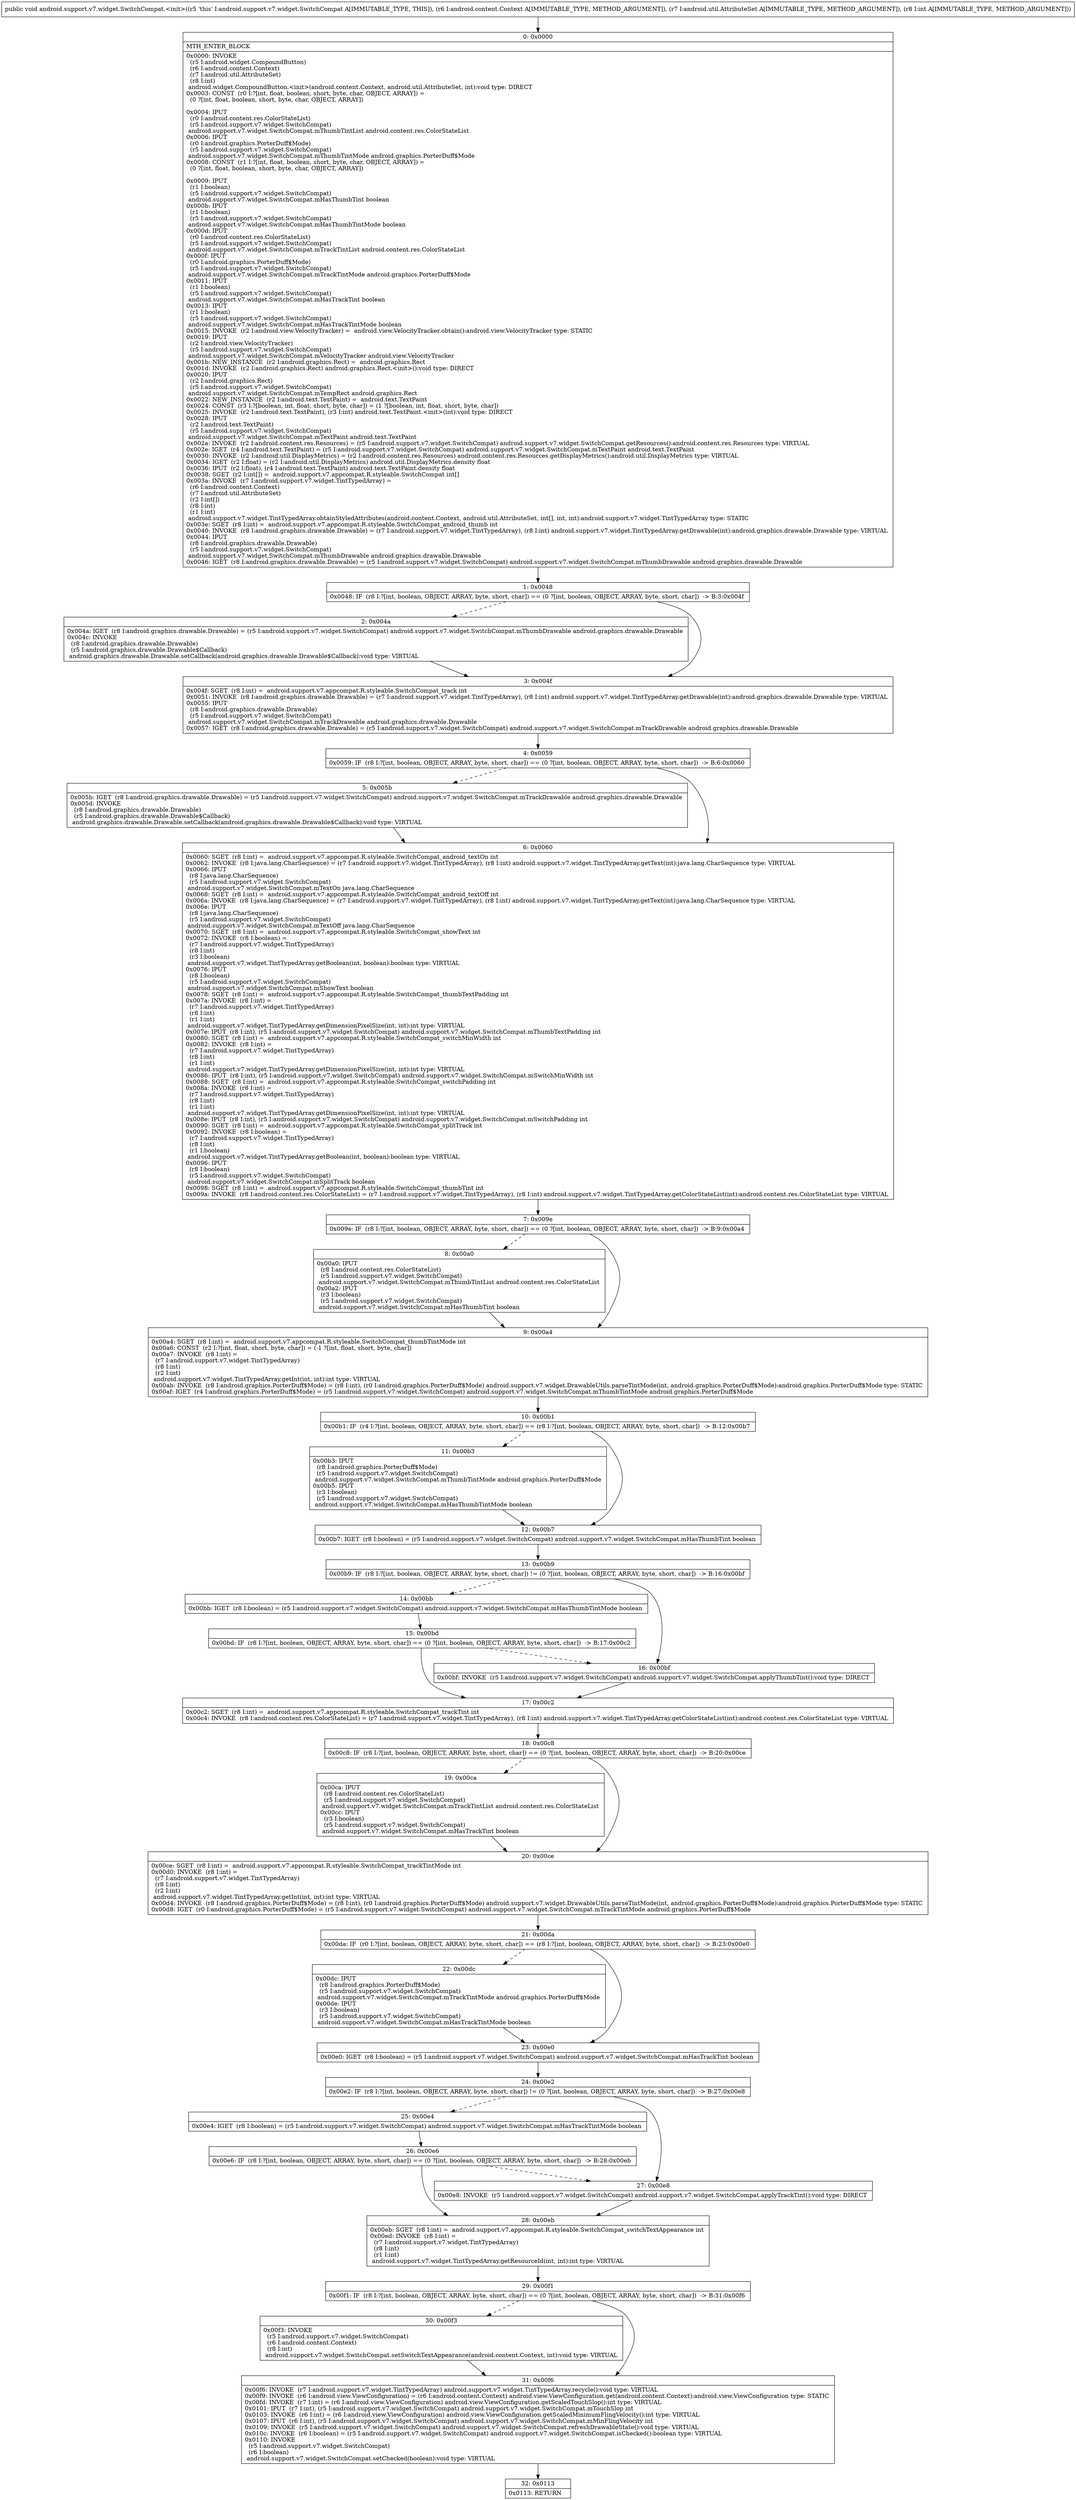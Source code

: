 digraph "CFG forandroid.support.v7.widget.SwitchCompat.\<init\>(Landroid\/content\/Context;Landroid\/util\/AttributeSet;I)V" {
Node_0 [shape=record,label="{0\:\ 0x0000|MTH_ENTER_BLOCK\l|0x0000: INVOKE  \l  (r5 I:android.widget.CompoundButton)\l  (r6 I:android.content.Context)\l  (r7 I:android.util.AttributeSet)\l  (r8 I:int)\l android.widget.CompoundButton.\<init\>(android.content.Context, android.util.AttributeSet, int):void type: DIRECT \l0x0003: CONST  (r0 I:?[int, float, boolean, short, byte, char, OBJECT, ARRAY]) = \l  (0 ?[int, float, boolean, short, byte, char, OBJECT, ARRAY])\l \l0x0004: IPUT  \l  (r0 I:android.content.res.ColorStateList)\l  (r5 I:android.support.v7.widget.SwitchCompat)\l android.support.v7.widget.SwitchCompat.mThumbTintList android.content.res.ColorStateList \l0x0006: IPUT  \l  (r0 I:android.graphics.PorterDuff$Mode)\l  (r5 I:android.support.v7.widget.SwitchCompat)\l android.support.v7.widget.SwitchCompat.mThumbTintMode android.graphics.PorterDuff$Mode \l0x0008: CONST  (r1 I:?[int, float, boolean, short, byte, char, OBJECT, ARRAY]) = \l  (0 ?[int, float, boolean, short, byte, char, OBJECT, ARRAY])\l \l0x0009: IPUT  \l  (r1 I:boolean)\l  (r5 I:android.support.v7.widget.SwitchCompat)\l android.support.v7.widget.SwitchCompat.mHasThumbTint boolean \l0x000b: IPUT  \l  (r1 I:boolean)\l  (r5 I:android.support.v7.widget.SwitchCompat)\l android.support.v7.widget.SwitchCompat.mHasThumbTintMode boolean \l0x000d: IPUT  \l  (r0 I:android.content.res.ColorStateList)\l  (r5 I:android.support.v7.widget.SwitchCompat)\l android.support.v7.widget.SwitchCompat.mTrackTintList android.content.res.ColorStateList \l0x000f: IPUT  \l  (r0 I:android.graphics.PorterDuff$Mode)\l  (r5 I:android.support.v7.widget.SwitchCompat)\l android.support.v7.widget.SwitchCompat.mTrackTintMode android.graphics.PorterDuff$Mode \l0x0011: IPUT  \l  (r1 I:boolean)\l  (r5 I:android.support.v7.widget.SwitchCompat)\l android.support.v7.widget.SwitchCompat.mHasTrackTint boolean \l0x0013: IPUT  \l  (r1 I:boolean)\l  (r5 I:android.support.v7.widget.SwitchCompat)\l android.support.v7.widget.SwitchCompat.mHasTrackTintMode boolean \l0x0015: INVOKE  (r2 I:android.view.VelocityTracker) =  android.view.VelocityTracker.obtain():android.view.VelocityTracker type: STATIC \l0x0019: IPUT  \l  (r2 I:android.view.VelocityTracker)\l  (r5 I:android.support.v7.widget.SwitchCompat)\l android.support.v7.widget.SwitchCompat.mVelocityTracker android.view.VelocityTracker \l0x001b: NEW_INSTANCE  (r2 I:android.graphics.Rect) =  android.graphics.Rect \l0x001d: INVOKE  (r2 I:android.graphics.Rect) android.graphics.Rect.\<init\>():void type: DIRECT \l0x0020: IPUT  \l  (r2 I:android.graphics.Rect)\l  (r5 I:android.support.v7.widget.SwitchCompat)\l android.support.v7.widget.SwitchCompat.mTempRect android.graphics.Rect \l0x0022: NEW_INSTANCE  (r2 I:android.text.TextPaint) =  android.text.TextPaint \l0x0024: CONST  (r3 I:?[boolean, int, float, short, byte, char]) = (1 ?[boolean, int, float, short, byte, char]) \l0x0025: INVOKE  (r2 I:android.text.TextPaint), (r3 I:int) android.text.TextPaint.\<init\>(int):void type: DIRECT \l0x0028: IPUT  \l  (r2 I:android.text.TextPaint)\l  (r5 I:android.support.v7.widget.SwitchCompat)\l android.support.v7.widget.SwitchCompat.mTextPaint android.text.TextPaint \l0x002a: INVOKE  (r2 I:android.content.res.Resources) = (r5 I:android.support.v7.widget.SwitchCompat) android.support.v7.widget.SwitchCompat.getResources():android.content.res.Resources type: VIRTUAL \l0x002e: IGET  (r4 I:android.text.TextPaint) = (r5 I:android.support.v7.widget.SwitchCompat) android.support.v7.widget.SwitchCompat.mTextPaint android.text.TextPaint \l0x0030: INVOKE  (r2 I:android.util.DisplayMetrics) = (r2 I:android.content.res.Resources) android.content.res.Resources.getDisplayMetrics():android.util.DisplayMetrics type: VIRTUAL \l0x0034: IGET  (r2 I:float) = (r2 I:android.util.DisplayMetrics) android.util.DisplayMetrics.density float \l0x0036: IPUT  (r2 I:float), (r4 I:android.text.TextPaint) android.text.TextPaint.density float \l0x0038: SGET  (r2 I:int[]) =  android.support.v7.appcompat.R.styleable.SwitchCompat int[] \l0x003a: INVOKE  (r7 I:android.support.v7.widget.TintTypedArray) = \l  (r6 I:android.content.Context)\l  (r7 I:android.util.AttributeSet)\l  (r2 I:int[])\l  (r8 I:int)\l  (r1 I:int)\l android.support.v7.widget.TintTypedArray.obtainStyledAttributes(android.content.Context, android.util.AttributeSet, int[], int, int):android.support.v7.widget.TintTypedArray type: STATIC \l0x003e: SGET  (r8 I:int) =  android.support.v7.appcompat.R.styleable.SwitchCompat_android_thumb int \l0x0040: INVOKE  (r8 I:android.graphics.drawable.Drawable) = (r7 I:android.support.v7.widget.TintTypedArray), (r8 I:int) android.support.v7.widget.TintTypedArray.getDrawable(int):android.graphics.drawable.Drawable type: VIRTUAL \l0x0044: IPUT  \l  (r8 I:android.graphics.drawable.Drawable)\l  (r5 I:android.support.v7.widget.SwitchCompat)\l android.support.v7.widget.SwitchCompat.mThumbDrawable android.graphics.drawable.Drawable \l0x0046: IGET  (r8 I:android.graphics.drawable.Drawable) = (r5 I:android.support.v7.widget.SwitchCompat) android.support.v7.widget.SwitchCompat.mThumbDrawable android.graphics.drawable.Drawable \l}"];
Node_1 [shape=record,label="{1\:\ 0x0048|0x0048: IF  (r8 I:?[int, boolean, OBJECT, ARRAY, byte, short, char]) == (0 ?[int, boolean, OBJECT, ARRAY, byte, short, char])  \-\> B:3:0x004f \l}"];
Node_2 [shape=record,label="{2\:\ 0x004a|0x004a: IGET  (r8 I:android.graphics.drawable.Drawable) = (r5 I:android.support.v7.widget.SwitchCompat) android.support.v7.widget.SwitchCompat.mThumbDrawable android.graphics.drawable.Drawable \l0x004c: INVOKE  \l  (r8 I:android.graphics.drawable.Drawable)\l  (r5 I:android.graphics.drawable.Drawable$Callback)\l android.graphics.drawable.Drawable.setCallback(android.graphics.drawable.Drawable$Callback):void type: VIRTUAL \l}"];
Node_3 [shape=record,label="{3\:\ 0x004f|0x004f: SGET  (r8 I:int) =  android.support.v7.appcompat.R.styleable.SwitchCompat_track int \l0x0051: INVOKE  (r8 I:android.graphics.drawable.Drawable) = (r7 I:android.support.v7.widget.TintTypedArray), (r8 I:int) android.support.v7.widget.TintTypedArray.getDrawable(int):android.graphics.drawable.Drawable type: VIRTUAL \l0x0055: IPUT  \l  (r8 I:android.graphics.drawable.Drawable)\l  (r5 I:android.support.v7.widget.SwitchCompat)\l android.support.v7.widget.SwitchCompat.mTrackDrawable android.graphics.drawable.Drawable \l0x0057: IGET  (r8 I:android.graphics.drawable.Drawable) = (r5 I:android.support.v7.widget.SwitchCompat) android.support.v7.widget.SwitchCompat.mTrackDrawable android.graphics.drawable.Drawable \l}"];
Node_4 [shape=record,label="{4\:\ 0x0059|0x0059: IF  (r8 I:?[int, boolean, OBJECT, ARRAY, byte, short, char]) == (0 ?[int, boolean, OBJECT, ARRAY, byte, short, char])  \-\> B:6:0x0060 \l}"];
Node_5 [shape=record,label="{5\:\ 0x005b|0x005b: IGET  (r8 I:android.graphics.drawable.Drawable) = (r5 I:android.support.v7.widget.SwitchCompat) android.support.v7.widget.SwitchCompat.mTrackDrawable android.graphics.drawable.Drawable \l0x005d: INVOKE  \l  (r8 I:android.graphics.drawable.Drawable)\l  (r5 I:android.graphics.drawable.Drawable$Callback)\l android.graphics.drawable.Drawable.setCallback(android.graphics.drawable.Drawable$Callback):void type: VIRTUAL \l}"];
Node_6 [shape=record,label="{6\:\ 0x0060|0x0060: SGET  (r8 I:int) =  android.support.v7.appcompat.R.styleable.SwitchCompat_android_textOn int \l0x0062: INVOKE  (r8 I:java.lang.CharSequence) = (r7 I:android.support.v7.widget.TintTypedArray), (r8 I:int) android.support.v7.widget.TintTypedArray.getText(int):java.lang.CharSequence type: VIRTUAL \l0x0066: IPUT  \l  (r8 I:java.lang.CharSequence)\l  (r5 I:android.support.v7.widget.SwitchCompat)\l android.support.v7.widget.SwitchCompat.mTextOn java.lang.CharSequence \l0x0068: SGET  (r8 I:int) =  android.support.v7.appcompat.R.styleable.SwitchCompat_android_textOff int \l0x006a: INVOKE  (r8 I:java.lang.CharSequence) = (r7 I:android.support.v7.widget.TintTypedArray), (r8 I:int) android.support.v7.widget.TintTypedArray.getText(int):java.lang.CharSequence type: VIRTUAL \l0x006e: IPUT  \l  (r8 I:java.lang.CharSequence)\l  (r5 I:android.support.v7.widget.SwitchCompat)\l android.support.v7.widget.SwitchCompat.mTextOff java.lang.CharSequence \l0x0070: SGET  (r8 I:int) =  android.support.v7.appcompat.R.styleable.SwitchCompat_showText int \l0x0072: INVOKE  (r8 I:boolean) = \l  (r7 I:android.support.v7.widget.TintTypedArray)\l  (r8 I:int)\l  (r3 I:boolean)\l android.support.v7.widget.TintTypedArray.getBoolean(int, boolean):boolean type: VIRTUAL \l0x0076: IPUT  \l  (r8 I:boolean)\l  (r5 I:android.support.v7.widget.SwitchCompat)\l android.support.v7.widget.SwitchCompat.mShowText boolean \l0x0078: SGET  (r8 I:int) =  android.support.v7.appcompat.R.styleable.SwitchCompat_thumbTextPadding int \l0x007a: INVOKE  (r8 I:int) = \l  (r7 I:android.support.v7.widget.TintTypedArray)\l  (r8 I:int)\l  (r1 I:int)\l android.support.v7.widget.TintTypedArray.getDimensionPixelSize(int, int):int type: VIRTUAL \l0x007e: IPUT  (r8 I:int), (r5 I:android.support.v7.widget.SwitchCompat) android.support.v7.widget.SwitchCompat.mThumbTextPadding int \l0x0080: SGET  (r8 I:int) =  android.support.v7.appcompat.R.styleable.SwitchCompat_switchMinWidth int \l0x0082: INVOKE  (r8 I:int) = \l  (r7 I:android.support.v7.widget.TintTypedArray)\l  (r8 I:int)\l  (r1 I:int)\l android.support.v7.widget.TintTypedArray.getDimensionPixelSize(int, int):int type: VIRTUAL \l0x0086: IPUT  (r8 I:int), (r5 I:android.support.v7.widget.SwitchCompat) android.support.v7.widget.SwitchCompat.mSwitchMinWidth int \l0x0088: SGET  (r8 I:int) =  android.support.v7.appcompat.R.styleable.SwitchCompat_switchPadding int \l0x008a: INVOKE  (r8 I:int) = \l  (r7 I:android.support.v7.widget.TintTypedArray)\l  (r8 I:int)\l  (r1 I:int)\l android.support.v7.widget.TintTypedArray.getDimensionPixelSize(int, int):int type: VIRTUAL \l0x008e: IPUT  (r8 I:int), (r5 I:android.support.v7.widget.SwitchCompat) android.support.v7.widget.SwitchCompat.mSwitchPadding int \l0x0090: SGET  (r8 I:int) =  android.support.v7.appcompat.R.styleable.SwitchCompat_splitTrack int \l0x0092: INVOKE  (r8 I:boolean) = \l  (r7 I:android.support.v7.widget.TintTypedArray)\l  (r8 I:int)\l  (r1 I:boolean)\l android.support.v7.widget.TintTypedArray.getBoolean(int, boolean):boolean type: VIRTUAL \l0x0096: IPUT  \l  (r8 I:boolean)\l  (r5 I:android.support.v7.widget.SwitchCompat)\l android.support.v7.widget.SwitchCompat.mSplitTrack boolean \l0x0098: SGET  (r8 I:int) =  android.support.v7.appcompat.R.styleable.SwitchCompat_thumbTint int \l0x009a: INVOKE  (r8 I:android.content.res.ColorStateList) = (r7 I:android.support.v7.widget.TintTypedArray), (r8 I:int) android.support.v7.widget.TintTypedArray.getColorStateList(int):android.content.res.ColorStateList type: VIRTUAL \l}"];
Node_7 [shape=record,label="{7\:\ 0x009e|0x009e: IF  (r8 I:?[int, boolean, OBJECT, ARRAY, byte, short, char]) == (0 ?[int, boolean, OBJECT, ARRAY, byte, short, char])  \-\> B:9:0x00a4 \l}"];
Node_8 [shape=record,label="{8\:\ 0x00a0|0x00a0: IPUT  \l  (r8 I:android.content.res.ColorStateList)\l  (r5 I:android.support.v7.widget.SwitchCompat)\l android.support.v7.widget.SwitchCompat.mThumbTintList android.content.res.ColorStateList \l0x00a2: IPUT  \l  (r3 I:boolean)\l  (r5 I:android.support.v7.widget.SwitchCompat)\l android.support.v7.widget.SwitchCompat.mHasThumbTint boolean \l}"];
Node_9 [shape=record,label="{9\:\ 0x00a4|0x00a4: SGET  (r8 I:int) =  android.support.v7.appcompat.R.styleable.SwitchCompat_thumbTintMode int \l0x00a6: CONST  (r2 I:?[int, float, short, byte, char]) = (\-1 ?[int, float, short, byte, char]) \l0x00a7: INVOKE  (r8 I:int) = \l  (r7 I:android.support.v7.widget.TintTypedArray)\l  (r8 I:int)\l  (r2 I:int)\l android.support.v7.widget.TintTypedArray.getInt(int, int):int type: VIRTUAL \l0x00ab: INVOKE  (r8 I:android.graphics.PorterDuff$Mode) = (r8 I:int), (r0 I:android.graphics.PorterDuff$Mode) android.support.v7.widget.DrawableUtils.parseTintMode(int, android.graphics.PorterDuff$Mode):android.graphics.PorterDuff$Mode type: STATIC \l0x00af: IGET  (r4 I:android.graphics.PorterDuff$Mode) = (r5 I:android.support.v7.widget.SwitchCompat) android.support.v7.widget.SwitchCompat.mThumbTintMode android.graphics.PorterDuff$Mode \l}"];
Node_10 [shape=record,label="{10\:\ 0x00b1|0x00b1: IF  (r4 I:?[int, boolean, OBJECT, ARRAY, byte, short, char]) == (r8 I:?[int, boolean, OBJECT, ARRAY, byte, short, char])  \-\> B:12:0x00b7 \l}"];
Node_11 [shape=record,label="{11\:\ 0x00b3|0x00b3: IPUT  \l  (r8 I:android.graphics.PorterDuff$Mode)\l  (r5 I:android.support.v7.widget.SwitchCompat)\l android.support.v7.widget.SwitchCompat.mThumbTintMode android.graphics.PorterDuff$Mode \l0x00b5: IPUT  \l  (r3 I:boolean)\l  (r5 I:android.support.v7.widget.SwitchCompat)\l android.support.v7.widget.SwitchCompat.mHasThumbTintMode boolean \l}"];
Node_12 [shape=record,label="{12\:\ 0x00b7|0x00b7: IGET  (r8 I:boolean) = (r5 I:android.support.v7.widget.SwitchCompat) android.support.v7.widget.SwitchCompat.mHasThumbTint boolean \l}"];
Node_13 [shape=record,label="{13\:\ 0x00b9|0x00b9: IF  (r8 I:?[int, boolean, OBJECT, ARRAY, byte, short, char]) != (0 ?[int, boolean, OBJECT, ARRAY, byte, short, char])  \-\> B:16:0x00bf \l}"];
Node_14 [shape=record,label="{14\:\ 0x00bb|0x00bb: IGET  (r8 I:boolean) = (r5 I:android.support.v7.widget.SwitchCompat) android.support.v7.widget.SwitchCompat.mHasThumbTintMode boolean \l}"];
Node_15 [shape=record,label="{15\:\ 0x00bd|0x00bd: IF  (r8 I:?[int, boolean, OBJECT, ARRAY, byte, short, char]) == (0 ?[int, boolean, OBJECT, ARRAY, byte, short, char])  \-\> B:17:0x00c2 \l}"];
Node_16 [shape=record,label="{16\:\ 0x00bf|0x00bf: INVOKE  (r5 I:android.support.v7.widget.SwitchCompat) android.support.v7.widget.SwitchCompat.applyThumbTint():void type: DIRECT \l}"];
Node_17 [shape=record,label="{17\:\ 0x00c2|0x00c2: SGET  (r8 I:int) =  android.support.v7.appcompat.R.styleable.SwitchCompat_trackTint int \l0x00c4: INVOKE  (r8 I:android.content.res.ColorStateList) = (r7 I:android.support.v7.widget.TintTypedArray), (r8 I:int) android.support.v7.widget.TintTypedArray.getColorStateList(int):android.content.res.ColorStateList type: VIRTUAL \l}"];
Node_18 [shape=record,label="{18\:\ 0x00c8|0x00c8: IF  (r8 I:?[int, boolean, OBJECT, ARRAY, byte, short, char]) == (0 ?[int, boolean, OBJECT, ARRAY, byte, short, char])  \-\> B:20:0x00ce \l}"];
Node_19 [shape=record,label="{19\:\ 0x00ca|0x00ca: IPUT  \l  (r8 I:android.content.res.ColorStateList)\l  (r5 I:android.support.v7.widget.SwitchCompat)\l android.support.v7.widget.SwitchCompat.mTrackTintList android.content.res.ColorStateList \l0x00cc: IPUT  \l  (r3 I:boolean)\l  (r5 I:android.support.v7.widget.SwitchCompat)\l android.support.v7.widget.SwitchCompat.mHasTrackTint boolean \l}"];
Node_20 [shape=record,label="{20\:\ 0x00ce|0x00ce: SGET  (r8 I:int) =  android.support.v7.appcompat.R.styleable.SwitchCompat_trackTintMode int \l0x00d0: INVOKE  (r8 I:int) = \l  (r7 I:android.support.v7.widget.TintTypedArray)\l  (r8 I:int)\l  (r2 I:int)\l android.support.v7.widget.TintTypedArray.getInt(int, int):int type: VIRTUAL \l0x00d4: INVOKE  (r8 I:android.graphics.PorterDuff$Mode) = (r8 I:int), (r0 I:android.graphics.PorterDuff$Mode) android.support.v7.widget.DrawableUtils.parseTintMode(int, android.graphics.PorterDuff$Mode):android.graphics.PorterDuff$Mode type: STATIC \l0x00d8: IGET  (r0 I:android.graphics.PorterDuff$Mode) = (r5 I:android.support.v7.widget.SwitchCompat) android.support.v7.widget.SwitchCompat.mTrackTintMode android.graphics.PorterDuff$Mode \l}"];
Node_21 [shape=record,label="{21\:\ 0x00da|0x00da: IF  (r0 I:?[int, boolean, OBJECT, ARRAY, byte, short, char]) == (r8 I:?[int, boolean, OBJECT, ARRAY, byte, short, char])  \-\> B:23:0x00e0 \l}"];
Node_22 [shape=record,label="{22\:\ 0x00dc|0x00dc: IPUT  \l  (r8 I:android.graphics.PorterDuff$Mode)\l  (r5 I:android.support.v7.widget.SwitchCompat)\l android.support.v7.widget.SwitchCompat.mTrackTintMode android.graphics.PorterDuff$Mode \l0x00de: IPUT  \l  (r3 I:boolean)\l  (r5 I:android.support.v7.widget.SwitchCompat)\l android.support.v7.widget.SwitchCompat.mHasTrackTintMode boolean \l}"];
Node_23 [shape=record,label="{23\:\ 0x00e0|0x00e0: IGET  (r8 I:boolean) = (r5 I:android.support.v7.widget.SwitchCompat) android.support.v7.widget.SwitchCompat.mHasTrackTint boolean \l}"];
Node_24 [shape=record,label="{24\:\ 0x00e2|0x00e2: IF  (r8 I:?[int, boolean, OBJECT, ARRAY, byte, short, char]) != (0 ?[int, boolean, OBJECT, ARRAY, byte, short, char])  \-\> B:27:0x00e8 \l}"];
Node_25 [shape=record,label="{25\:\ 0x00e4|0x00e4: IGET  (r8 I:boolean) = (r5 I:android.support.v7.widget.SwitchCompat) android.support.v7.widget.SwitchCompat.mHasTrackTintMode boolean \l}"];
Node_26 [shape=record,label="{26\:\ 0x00e6|0x00e6: IF  (r8 I:?[int, boolean, OBJECT, ARRAY, byte, short, char]) == (0 ?[int, boolean, OBJECT, ARRAY, byte, short, char])  \-\> B:28:0x00eb \l}"];
Node_27 [shape=record,label="{27\:\ 0x00e8|0x00e8: INVOKE  (r5 I:android.support.v7.widget.SwitchCompat) android.support.v7.widget.SwitchCompat.applyTrackTint():void type: DIRECT \l}"];
Node_28 [shape=record,label="{28\:\ 0x00eb|0x00eb: SGET  (r8 I:int) =  android.support.v7.appcompat.R.styleable.SwitchCompat_switchTextAppearance int \l0x00ed: INVOKE  (r8 I:int) = \l  (r7 I:android.support.v7.widget.TintTypedArray)\l  (r8 I:int)\l  (r1 I:int)\l android.support.v7.widget.TintTypedArray.getResourceId(int, int):int type: VIRTUAL \l}"];
Node_29 [shape=record,label="{29\:\ 0x00f1|0x00f1: IF  (r8 I:?[int, boolean, OBJECT, ARRAY, byte, short, char]) == (0 ?[int, boolean, OBJECT, ARRAY, byte, short, char])  \-\> B:31:0x00f6 \l}"];
Node_30 [shape=record,label="{30\:\ 0x00f3|0x00f3: INVOKE  \l  (r5 I:android.support.v7.widget.SwitchCompat)\l  (r6 I:android.content.Context)\l  (r8 I:int)\l android.support.v7.widget.SwitchCompat.setSwitchTextAppearance(android.content.Context, int):void type: VIRTUAL \l}"];
Node_31 [shape=record,label="{31\:\ 0x00f6|0x00f6: INVOKE  (r7 I:android.support.v7.widget.TintTypedArray) android.support.v7.widget.TintTypedArray.recycle():void type: VIRTUAL \l0x00f9: INVOKE  (r6 I:android.view.ViewConfiguration) = (r6 I:android.content.Context) android.view.ViewConfiguration.get(android.content.Context):android.view.ViewConfiguration type: STATIC \l0x00fd: INVOKE  (r7 I:int) = (r6 I:android.view.ViewConfiguration) android.view.ViewConfiguration.getScaledTouchSlop():int type: VIRTUAL \l0x0101: IPUT  (r7 I:int), (r5 I:android.support.v7.widget.SwitchCompat) android.support.v7.widget.SwitchCompat.mTouchSlop int \l0x0103: INVOKE  (r6 I:int) = (r6 I:android.view.ViewConfiguration) android.view.ViewConfiguration.getScaledMinimumFlingVelocity():int type: VIRTUAL \l0x0107: IPUT  (r6 I:int), (r5 I:android.support.v7.widget.SwitchCompat) android.support.v7.widget.SwitchCompat.mMinFlingVelocity int \l0x0109: INVOKE  (r5 I:android.support.v7.widget.SwitchCompat) android.support.v7.widget.SwitchCompat.refreshDrawableState():void type: VIRTUAL \l0x010c: INVOKE  (r6 I:boolean) = (r5 I:android.support.v7.widget.SwitchCompat) android.support.v7.widget.SwitchCompat.isChecked():boolean type: VIRTUAL \l0x0110: INVOKE  \l  (r5 I:android.support.v7.widget.SwitchCompat)\l  (r6 I:boolean)\l android.support.v7.widget.SwitchCompat.setChecked(boolean):void type: VIRTUAL \l}"];
Node_32 [shape=record,label="{32\:\ 0x0113|0x0113: RETURN   \l}"];
MethodNode[shape=record,label="{public void android.support.v7.widget.SwitchCompat.\<init\>((r5 'this' I:android.support.v7.widget.SwitchCompat A[IMMUTABLE_TYPE, THIS]), (r6 I:android.content.Context A[IMMUTABLE_TYPE, METHOD_ARGUMENT]), (r7 I:android.util.AttributeSet A[IMMUTABLE_TYPE, METHOD_ARGUMENT]), (r8 I:int A[IMMUTABLE_TYPE, METHOD_ARGUMENT])) }"];
MethodNode -> Node_0;
Node_0 -> Node_1;
Node_1 -> Node_2[style=dashed];
Node_1 -> Node_3;
Node_2 -> Node_3;
Node_3 -> Node_4;
Node_4 -> Node_5[style=dashed];
Node_4 -> Node_6;
Node_5 -> Node_6;
Node_6 -> Node_7;
Node_7 -> Node_8[style=dashed];
Node_7 -> Node_9;
Node_8 -> Node_9;
Node_9 -> Node_10;
Node_10 -> Node_11[style=dashed];
Node_10 -> Node_12;
Node_11 -> Node_12;
Node_12 -> Node_13;
Node_13 -> Node_14[style=dashed];
Node_13 -> Node_16;
Node_14 -> Node_15;
Node_15 -> Node_16[style=dashed];
Node_15 -> Node_17;
Node_16 -> Node_17;
Node_17 -> Node_18;
Node_18 -> Node_19[style=dashed];
Node_18 -> Node_20;
Node_19 -> Node_20;
Node_20 -> Node_21;
Node_21 -> Node_22[style=dashed];
Node_21 -> Node_23;
Node_22 -> Node_23;
Node_23 -> Node_24;
Node_24 -> Node_25[style=dashed];
Node_24 -> Node_27;
Node_25 -> Node_26;
Node_26 -> Node_27[style=dashed];
Node_26 -> Node_28;
Node_27 -> Node_28;
Node_28 -> Node_29;
Node_29 -> Node_30[style=dashed];
Node_29 -> Node_31;
Node_30 -> Node_31;
Node_31 -> Node_32;
}


